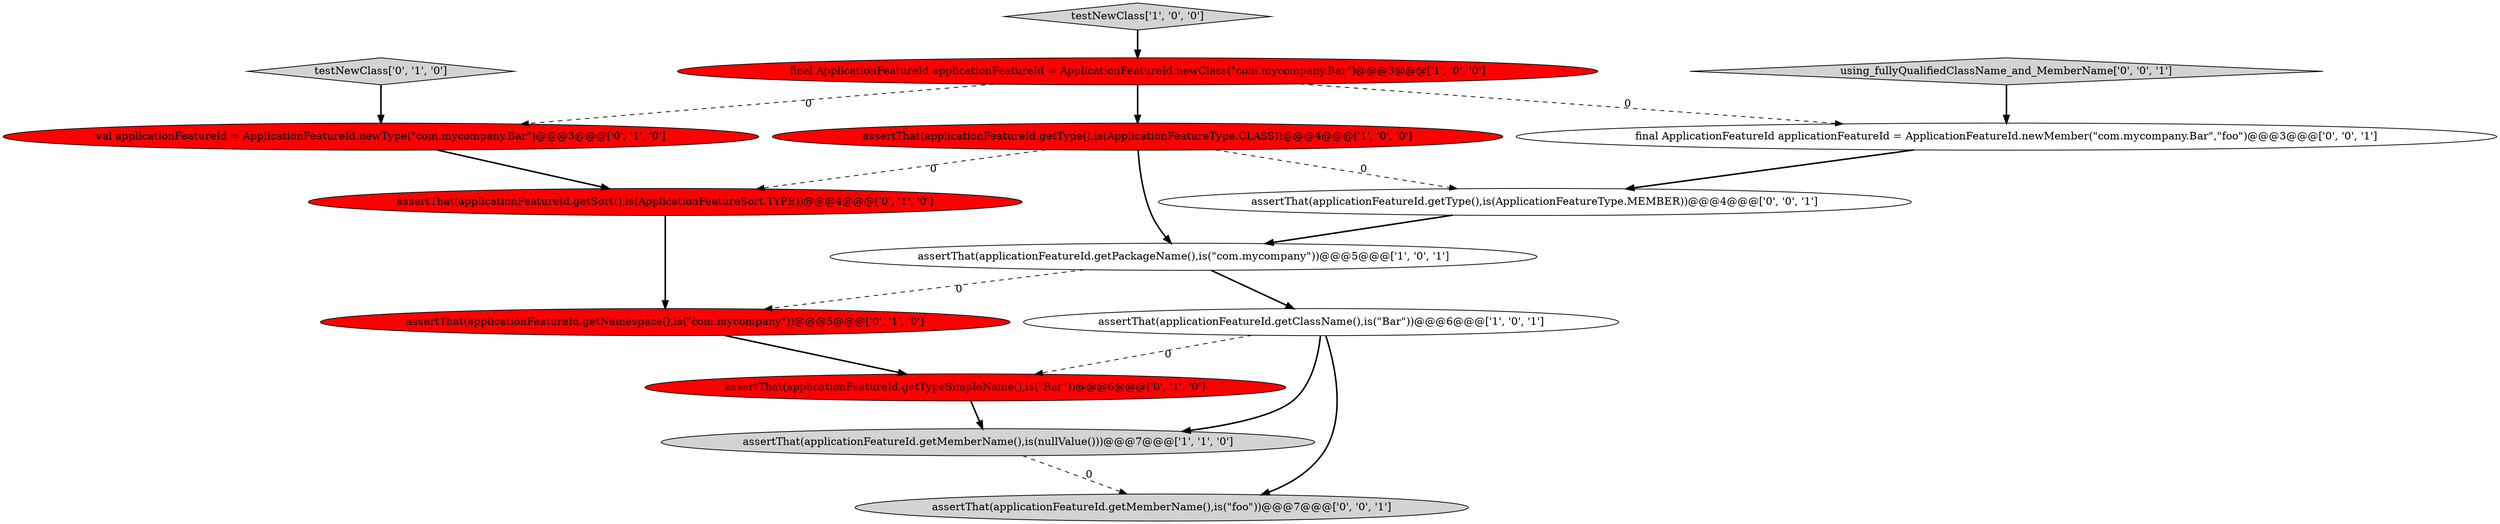 digraph {
3 [style = filled, label = "assertThat(applicationFeatureId.getType(),is(ApplicationFeatureType.CLASS))@@@4@@@['1', '0', '0']", fillcolor = red, shape = ellipse image = "AAA1AAABBB1BBB"];
0 [style = filled, label = "final ApplicationFeatureId applicationFeatureId = ApplicationFeatureId.newClass(\"com.mycompany.Bar\")@@@3@@@['1', '0', '0']", fillcolor = red, shape = ellipse image = "AAA1AAABBB1BBB"];
9 [style = filled, label = "assertThat(applicationFeatureId.getSort(),is(ApplicationFeatureSort.TYPE))@@@4@@@['0', '1', '0']", fillcolor = red, shape = ellipse image = "AAA1AAABBB2BBB"];
13 [style = filled, label = "using_fullyQualifiedClassName_and_MemberName['0', '0', '1']", fillcolor = lightgray, shape = diamond image = "AAA0AAABBB3BBB"];
6 [style = filled, label = "val applicationFeatureId = ApplicationFeatureId.newType(\"com.mycompany.Bar\")@@@3@@@['0', '1', '0']", fillcolor = red, shape = ellipse image = "AAA1AAABBB2BBB"];
10 [style = filled, label = "testNewClass['0', '1', '0']", fillcolor = lightgray, shape = diamond image = "AAA0AAABBB2BBB"];
1 [style = filled, label = "assertThat(applicationFeatureId.getPackageName(),is(\"com.mycompany\"))@@@5@@@['1', '0', '1']", fillcolor = white, shape = ellipse image = "AAA0AAABBB1BBB"];
7 [style = filled, label = "assertThat(applicationFeatureId.getNamespace(),is(\"com.mycompany\"))@@@5@@@['0', '1', '0']", fillcolor = red, shape = ellipse image = "AAA1AAABBB2BBB"];
11 [style = filled, label = "assertThat(applicationFeatureId.getType(),is(ApplicationFeatureType.MEMBER))@@@4@@@['0', '0', '1']", fillcolor = white, shape = ellipse image = "AAA0AAABBB3BBB"];
8 [style = filled, label = "assertThat(applicationFeatureId.getTypeSimpleName(),is(\"Bar\"))@@@6@@@['0', '1', '0']", fillcolor = red, shape = ellipse image = "AAA1AAABBB2BBB"];
2 [style = filled, label = "assertThat(applicationFeatureId.getMemberName(),is(nullValue()))@@@7@@@['1', '1', '0']", fillcolor = lightgray, shape = ellipse image = "AAA0AAABBB1BBB"];
4 [style = filled, label = "testNewClass['1', '0', '0']", fillcolor = lightgray, shape = diamond image = "AAA0AAABBB1BBB"];
14 [style = filled, label = "final ApplicationFeatureId applicationFeatureId = ApplicationFeatureId.newMember(\"com.mycompany.Bar\",\"foo\")@@@3@@@['0', '0', '1']", fillcolor = white, shape = ellipse image = "AAA0AAABBB3BBB"];
5 [style = filled, label = "assertThat(applicationFeatureId.getClassName(),is(\"Bar\"))@@@6@@@['1', '0', '1']", fillcolor = white, shape = ellipse image = "AAA0AAABBB1BBB"];
12 [style = filled, label = "assertThat(applicationFeatureId.getMemberName(),is(\"foo\"))@@@7@@@['0', '0', '1']", fillcolor = lightgray, shape = ellipse image = "AAA0AAABBB3BBB"];
1->5 [style = bold, label=""];
0->3 [style = bold, label=""];
3->1 [style = bold, label=""];
11->1 [style = bold, label=""];
0->6 [style = dashed, label="0"];
9->7 [style = bold, label=""];
7->8 [style = bold, label=""];
10->6 [style = bold, label=""];
4->0 [style = bold, label=""];
0->14 [style = dashed, label="0"];
2->12 [style = dashed, label="0"];
5->2 [style = bold, label=""];
8->2 [style = bold, label=""];
5->12 [style = bold, label=""];
3->9 [style = dashed, label="0"];
5->8 [style = dashed, label="0"];
6->9 [style = bold, label=""];
1->7 [style = dashed, label="0"];
14->11 [style = bold, label=""];
13->14 [style = bold, label=""];
3->11 [style = dashed, label="0"];
}
